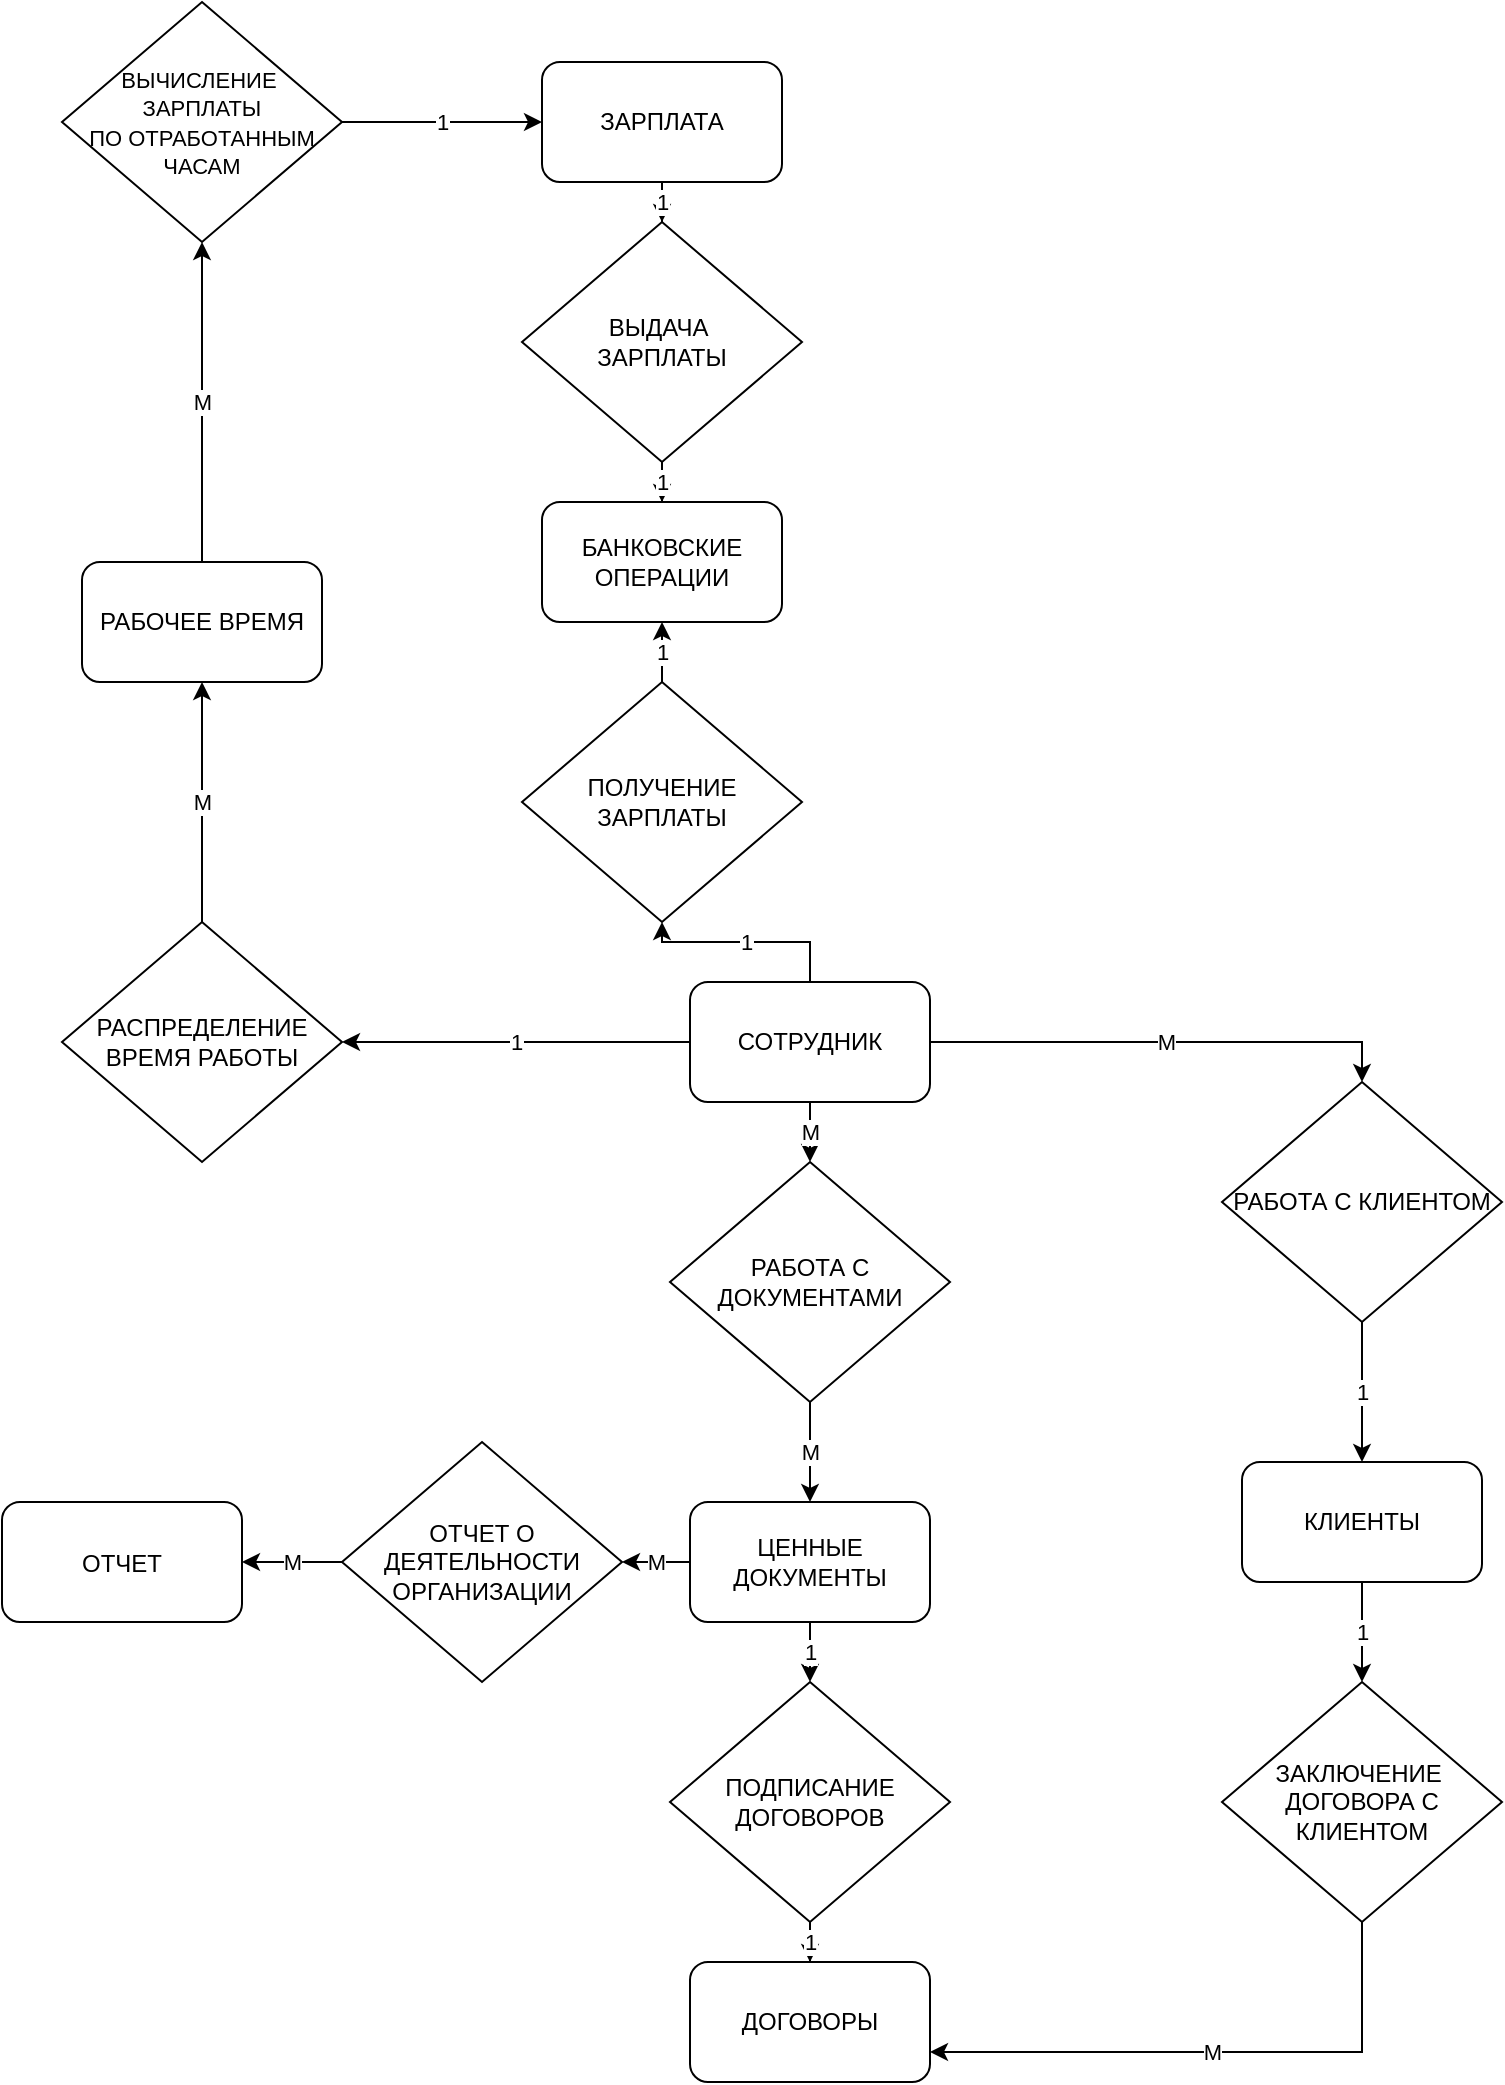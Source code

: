 <mxfile version="22.1.5" type="device">
  <diagram name="Страница — 1" id="Ggf2iKqHl5I7BQlW6FVE">
    <mxGraphModel dx="956" dy="1692" grid="1" gridSize="10" guides="1" tooltips="1" connect="1" arrows="1" fold="1" page="1" pageScale="1" pageWidth="827" pageHeight="1169" math="0" shadow="0">
      <root>
        <mxCell id="0" />
        <mxCell id="1" parent="0" />
        <mxCell id="gSDvermL03aabYS2Jm20-4" value="1" style="edgeStyle=orthogonalEdgeStyle;rounded=0;orthogonalLoop=1;jettySize=auto;html=1;entryX=1;entryY=0.5;entryDx=0;entryDy=0;" edge="1" parent="1" source="gSDvermL03aabYS2Jm20-1" target="gSDvermL03aabYS2Jm20-2">
          <mxGeometry relative="1" as="geometry" />
        </mxCell>
        <mxCell id="gSDvermL03aabYS2Jm20-22" value="M" style="edgeStyle=orthogonalEdgeStyle;rounded=0;orthogonalLoop=1;jettySize=auto;html=1;" edge="1" parent="1" source="gSDvermL03aabYS2Jm20-1" target="gSDvermL03aabYS2Jm20-7">
          <mxGeometry relative="1" as="geometry" />
        </mxCell>
        <mxCell id="gSDvermL03aabYS2Jm20-23" value="M" style="edgeStyle=orthogonalEdgeStyle;rounded=0;orthogonalLoop=1;jettySize=auto;html=1;entryX=0.5;entryY=0;entryDx=0;entryDy=0;" edge="1" parent="1" source="gSDvermL03aabYS2Jm20-1" target="gSDvermL03aabYS2Jm20-15">
          <mxGeometry relative="1" as="geometry" />
        </mxCell>
        <mxCell id="gSDvermL03aabYS2Jm20-57" value="1" style="edgeStyle=orthogonalEdgeStyle;rounded=0;orthogonalLoop=1;jettySize=auto;html=1;" edge="1" parent="1" source="gSDvermL03aabYS2Jm20-1" target="gSDvermL03aabYS2Jm20-56">
          <mxGeometry relative="1" as="geometry" />
        </mxCell>
        <mxCell id="gSDvermL03aabYS2Jm20-1" value="СОТРУДНИК" style="rounded=1;whiteSpace=wrap;html=1;" vertex="1" parent="1">
          <mxGeometry x="354" y="30" width="120" height="60" as="geometry" />
        </mxCell>
        <mxCell id="gSDvermL03aabYS2Jm20-49" value="M" style="edgeStyle=orthogonalEdgeStyle;rounded=0;orthogonalLoop=1;jettySize=auto;html=1;entryX=0.5;entryY=1;entryDx=0;entryDy=0;" edge="1" parent="1" source="gSDvermL03aabYS2Jm20-2" target="gSDvermL03aabYS2Jm20-3">
          <mxGeometry relative="1" as="geometry" />
        </mxCell>
        <mxCell id="gSDvermL03aabYS2Jm20-2" value="РАСПРЕДЕЛЕНИЕ ВРЕМЯ РАБОТЫ" style="rhombus;whiteSpace=wrap;html=1;" vertex="1" parent="1">
          <mxGeometry x="40" width="140" height="120" as="geometry" />
        </mxCell>
        <mxCell id="gSDvermL03aabYS2Jm20-35" value="M" style="edgeStyle=orthogonalEdgeStyle;rounded=0;orthogonalLoop=1;jettySize=auto;html=1;" edge="1" parent="1" source="gSDvermL03aabYS2Jm20-3" target="gSDvermL03aabYS2Jm20-26">
          <mxGeometry relative="1" as="geometry" />
        </mxCell>
        <mxCell id="gSDvermL03aabYS2Jm20-3" value="РАБОЧЕЕ ВРЕМЯ" style="rounded=1;whiteSpace=wrap;html=1;" vertex="1" parent="1">
          <mxGeometry x="50" y="-180" width="120" height="60" as="geometry" />
        </mxCell>
        <mxCell id="gSDvermL03aabYS2Jm20-25" value="M" style="edgeStyle=orthogonalEdgeStyle;rounded=0;orthogonalLoop=1;jettySize=auto;html=1;" edge="1" parent="1" source="gSDvermL03aabYS2Jm20-7" target="gSDvermL03aabYS2Jm20-10">
          <mxGeometry relative="1" as="geometry" />
        </mxCell>
        <mxCell id="gSDvermL03aabYS2Jm20-7" value="РАБОТА С ДОКУМЕНТАМИ" style="rhombus;whiteSpace=wrap;html=1;" vertex="1" parent="1">
          <mxGeometry x="344" y="120" width="140" height="120" as="geometry" />
        </mxCell>
        <mxCell id="gSDvermL03aabYS2Jm20-44" value="1" style="edgeStyle=orthogonalEdgeStyle;rounded=0;orthogonalLoop=1;jettySize=auto;html=1;" edge="1" parent="1" source="gSDvermL03aabYS2Jm20-10" target="gSDvermL03aabYS2Jm20-30">
          <mxGeometry relative="1" as="geometry" />
        </mxCell>
        <mxCell id="gSDvermL03aabYS2Jm20-54" value="M" style="edgeStyle=orthogonalEdgeStyle;rounded=0;orthogonalLoop=1;jettySize=auto;html=1;" edge="1" parent="1" source="gSDvermL03aabYS2Jm20-10" target="gSDvermL03aabYS2Jm20-53">
          <mxGeometry relative="1" as="geometry" />
        </mxCell>
        <mxCell id="gSDvermL03aabYS2Jm20-10" value="&lt;p class=&quot;MsoNormal&quot;&gt;ЦЕННЫЕ ДОКУМЕНТЫ&lt;/p&gt;" style="rounded=1;whiteSpace=wrap;html=1;" vertex="1" parent="1">
          <mxGeometry x="354" y="290" width="120" height="60" as="geometry" />
        </mxCell>
        <mxCell id="gSDvermL03aabYS2Jm20-24" value="1" style="edgeStyle=orthogonalEdgeStyle;rounded=0;orthogonalLoop=1;jettySize=auto;html=1;entryX=0.5;entryY=0;entryDx=0;entryDy=0;" edge="1" parent="1" source="gSDvermL03aabYS2Jm20-15" target="gSDvermL03aabYS2Jm20-21">
          <mxGeometry relative="1" as="geometry" />
        </mxCell>
        <mxCell id="gSDvermL03aabYS2Jm20-15" value="РАБОТА С КЛИЕНТОМ" style="rhombus;whiteSpace=wrap;html=1;" vertex="1" parent="1">
          <mxGeometry x="620" y="80" width="140" height="120" as="geometry" />
        </mxCell>
        <mxCell id="gSDvermL03aabYS2Jm20-20" value="ДОГОВОРЫ" style="rounded=1;whiteSpace=wrap;html=1;" vertex="1" parent="1">
          <mxGeometry x="354" y="520" width="120" height="60" as="geometry" />
        </mxCell>
        <mxCell id="gSDvermL03aabYS2Jm20-39" value="1" style="edgeStyle=orthogonalEdgeStyle;rounded=0;orthogonalLoop=1;jettySize=auto;html=1;" edge="1" parent="1" source="gSDvermL03aabYS2Jm20-21" target="gSDvermL03aabYS2Jm20-37">
          <mxGeometry relative="1" as="geometry" />
        </mxCell>
        <mxCell id="gSDvermL03aabYS2Jm20-21" value="&lt;p class=&quot;MsoNormal&quot;&gt;КЛИЕНТЫ&lt;/p&gt;" style="rounded=1;whiteSpace=wrap;html=1;" vertex="1" parent="1">
          <mxGeometry x="630" y="270" width="120" height="60" as="geometry" />
        </mxCell>
        <mxCell id="gSDvermL03aabYS2Jm20-50" value="1" style="edgeStyle=orthogonalEdgeStyle;rounded=0;orthogonalLoop=1;jettySize=auto;html=1;" edge="1" parent="1" source="gSDvermL03aabYS2Jm20-26" target="gSDvermL03aabYS2Jm20-28">
          <mxGeometry relative="1" as="geometry" />
        </mxCell>
        <mxCell id="gSDvermL03aabYS2Jm20-26" value="&lt;font style=&quot;font-size: 11px;&quot;&gt;ВЫЧИСЛЕНИЕ&amp;nbsp;&lt;br&gt;ЗАРПЛАТЫ&lt;br&gt;ПО ОТРАБОТАННЫМ ЧАСАМ&lt;/font&gt;" style="rhombus;whiteSpace=wrap;html=1;" vertex="1" parent="1">
          <mxGeometry x="40" y="-460" width="140" height="120" as="geometry" />
        </mxCell>
        <mxCell id="gSDvermL03aabYS2Jm20-47" value="1" style="edgeStyle=orthogonalEdgeStyle;rounded=0;orthogonalLoop=1;jettySize=auto;html=1;" edge="1" parent="1" source="gSDvermL03aabYS2Jm20-28" target="gSDvermL03aabYS2Jm20-32">
          <mxGeometry relative="1" as="geometry" />
        </mxCell>
        <mxCell id="gSDvermL03aabYS2Jm20-28" value="&lt;p class=&quot;MsoNormal&quot;&gt;ЗАРПЛАТА&lt;/p&gt;" style="rounded=1;whiteSpace=wrap;html=1;" vertex="1" parent="1">
          <mxGeometry x="280" y="-430" width="120" height="60" as="geometry" />
        </mxCell>
        <mxCell id="gSDvermL03aabYS2Jm20-29" value="&lt;p class=&quot;MsoNormal&quot;&gt;БАНКОВСКИЕ ОПЕРАЦИИ&lt;/p&gt;" style="rounded=1;whiteSpace=wrap;html=1;" vertex="1" parent="1">
          <mxGeometry x="280" y="-210" width="120" height="60" as="geometry" />
        </mxCell>
        <mxCell id="gSDvermL03aabYS2Jm20-41" value="1" style="edgeStyle=orthogonalEdgeStyle;rounded=0;orthogonalLoop=1;jettySize=auto;html=1;" edge="1" parent="1" source="gSDvermL03aabYS2Jm20-30" target="gSDvermL03aabYS2Jm20-20">
          <mxGeometry relative="1" as="geometry" />
        </mxCell>
        <mxCell id="gSDvermL03aabYS2Jm20-30" value="ПОДПИСАНИЕ ДОГОВОРОВ" style="rhombus;whiteSpace=wrap;html=1;" vertex="1" parent="1">
          <mxGeometry x="344" y="380" width="140" height="120" as="geometry" />
        </mxCell>
        <mxCell id="gSDvermL03aabYS2Jm20-45" value="1" style="edgeStyle=orthogonalEdgeStyle;rounded=0;orthogonalLoop=1;jettySize=auto;html=1;" edge="1" parent="1" source="gSDvermL03aabYS2Jm20-32" target="gSDvermL03aabYS2Jm20-29">
          <mxGeometry relative="1" as="geometry" />
        </mxCell>
        <mxCell id="gSDvermL03aabYS2Jm20-32" value="ВЫДАЧА&amp;nbsp;&lt;br&gt;ЗАРПЛАТЫ" style="rhombus;whiteSpace=wrap;html=1;" vertex="1" parent="1">
          <mxGeometry x="270" y="-350" width="140" height="120" as="geometry" />
        </mxCell>
        <mxCell id="gSDvermL03aabYS2Jm20-38" value="M" style="edgeStyle=orthogonalEdgeStyle;rounded=0;orthogonalLoop=1;jettySize=auto;html=1;entryX=1;entryY=0.75;entryDx=0;entryDy=0;exitX=0.5;exitY=1;exitDx=0;exitDy=0;" edge="1" parent="1" source="gSDvermL03aabYS2Jm20-37" target="gSDvermL03aabYS2Jm20-20">
          <mxGeometry relative="1" as="geometry" />
        </mxCell>
        <mxCell id="gSDvermL03aabYS2Jm20-37" value="ЗАКЛЮЧЕНИЕ&amp;nbsp;&lt;br&gt;ДОГОВОРА С КЛИЕНТОМ" style="rhombus;whiteSpace=wrap;html=1;" vertex="1" parent="1">
          <mxGeometry x="620" y="380" width="140" height="120" as="geometry" />
        </mxCell>
        <mxCell id="gSDvermL03aabYS2Jm20-51" value="&lt;p style=&quot;line-height:150%;&quot; class=&quot;MsoNormal&quot;&gt;ОТЧЕТ&lt;span style=&quot;mso-spacerun:&#39;yes&#39;;font-family:&#39;Times New Roman&#39;;font-size:14,0000pt;&quot;&gt;&lt;/span&gt;&lt;/p&gt;" style="rounded=1;whiteSpace=wrap;html=1;" vertex="1" parent="1">
          <mxGeometry x="10" y="290" width="120" height="60" as="geometry" />
        </mxCell>
        <mxCell id="gSDvermL03aabYS2Jm20-55" value="M" style="edgeStyle=orthogonalEdgeStyle;rounded=0;orthogonalLoop=1;jettySize=auto;html=1;" edge="1" parent="1" source="gSDvermL03aabYS2Jm20-53" target="gSDvermL03aabYS2Jm20-51">
          <mxGeometry relative="1" as="geometry" />
        </mxCell>
        <mxCell id="gSDvermL03aabYS2Jm20-53" value="ОТЧЕТ О ДЕЯТЕЛЬНОСТИ ОРГАНИЗАЦИИ" style="rhombus;whiteSpace=wrap;html=1;" vertex="1" parent="1">
          <mxGeometry x="180" y="260" width="140" height="120" as="geometry" />
        </mxCell>
        <mxCell id="gSDvermL03aabYS2Jm20-58" value="1" style="edgeStyle=orthogonalEdgeStyle;rounded=0;orthogonalLoop=1;jettySize=auto;html=1;" edge="1" parent="1" source="gSDvermL03aabYS2Jm20-56" target="gSDvermL03aabYS2Jm20-29">
          <mxGeometry relative="1" as="geometry" />
        </mxCell>
        <mxCell id="gSDvermL03aabYS2Jm20-56" value="ПОЛУЧЕНИЕ&lt;br&gt;ЗАРПЛАТЫ" style="rhombus;whiteSpace=wrap;html=1;" vertex="1" parent="1">
          <mxGeometry x="270" y="-120" width="140" height="120" as="geometry" />
        </mxCell>
      </root>
    </mxGraphModel>
  </diagram>
</mxfile>
